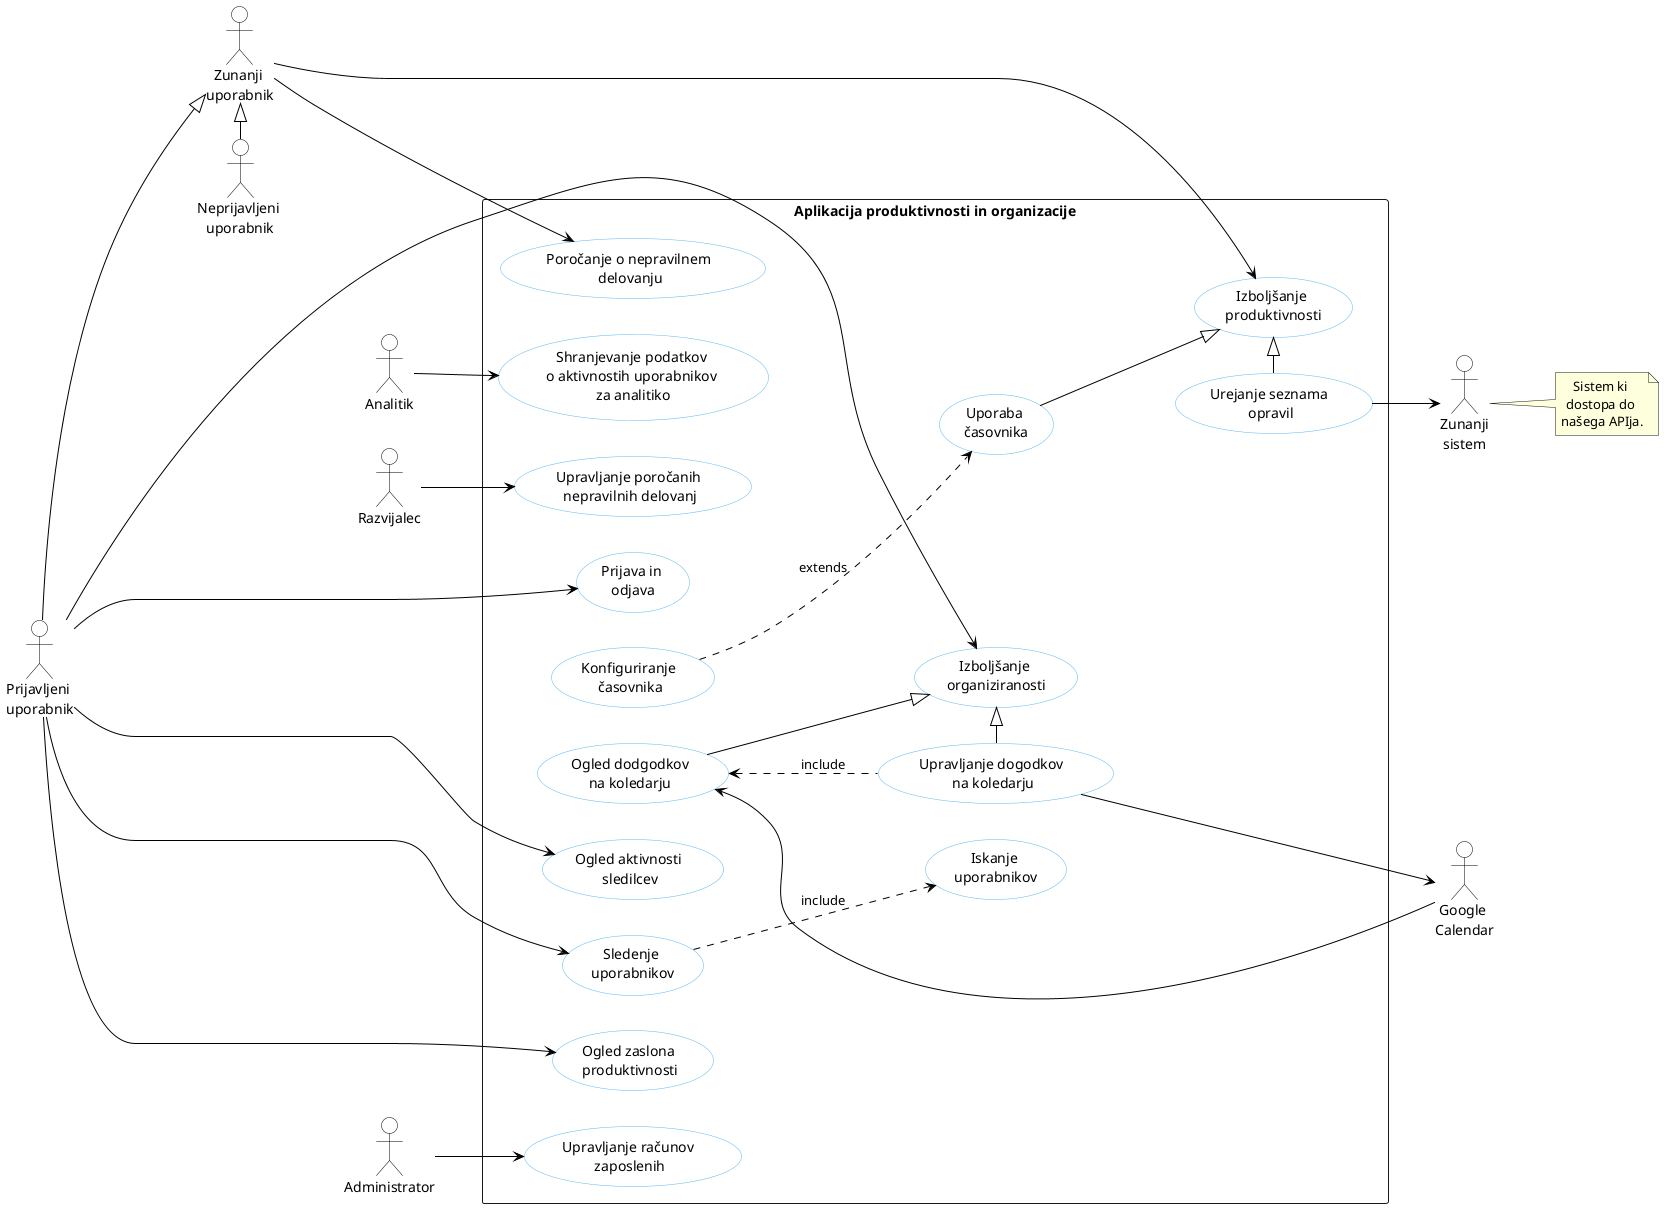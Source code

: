@startuml
skinparam backgroundcolor transparent
skinparam defaultTextAlignment center
skinparam usecase {
  backgroundColor white
  borderColor #5FB8EC
  arrowColor black
}
skinparam actorBorderColor black
skinparam actorBackgroundColor white

left to right direction

actor "Zunanji \nuporabnik" AS ZU
actor "Prijavljeni \nuporabnik" AS PRUp
actor "Neprijavljeni \nuporabnik" AS NPU
actor "Administrator" AS ADMIN
actor "Analitik" AS ANAL
actor "Razvijalec" AS DEV
actor "Zunanji\nsistem" AS S1
note right of S1 : Sistem ki \ndostopa do \nnašega APIja.
actor "Google \nCalendar" AS GOOG

rectangle "Aplikacija produktivnosti in organizacije" {
  usecase "Uporaba \nčasovnika" AS PU1
  usecase "Konfiguriranje \nčasovnika" AS PU2
  usecase "Prijava in \nodjava" AS PU3
  usecase "Ogled aktivnosti \nsledilcev" AS PU4
  usecase "Upravljanje računov \nzaposlenih" AS PU5
  usecase "Urejanje seznama \nopravil" AS PU6
  usecase "Sledenje \nuporabnikov" AS PU7
  usecase "Iskanje \nuporabnikov" AS PU8
  usecase "Ogled zaslona \nproduktivnosti" AS PU9
  usecase "Poročanje o nepravilnem \ndelovanju" AS PU10
  usecase "Ogled dodgodkov\nna koledarju" AS PU11
  usecase "Upravljanje dogodkov \nna koledarju" AS PU12
  usecase "Upravljanje poročanih \nnepravilnih delovanj" AS PU13
  usecase "Shranjevanje podatkov \no aktivnostih uporabnikov \nza analitiko" AS PU14
  usecase "Izboljšanje \nproduktivnosti" AS PU15
  usecase "Izboljšanje \norganiziranosti" AS PU16
}

PRUp ---|> ZU
NPU -left-|> ZU

DEV --> (PU13)
ANAL --> (PU14)
ADMIN --> (PU5)

PRUp -> (PU4)
PRUp --> (PU16)
PRUp -> (PU7)
PRUp -> (PU9)
PRUp -> (PU3)

ZU -right-> (PU15)
ZU ---> (PU10)

(PU6) -down-> S1
GOOG -left-> (PU11)
(PU12) ---> GOOG

(PU7) ..> (PU8) : include
(PU12) .up.> (PU11) : include
(PU2) ..> (PU1) : extends

(PU1) -down-|> (PU15)
(PU6) -|> (PU15)

(PU11) -down-|> (PU16)
(PU12) -|> (PU16)
@enduml
